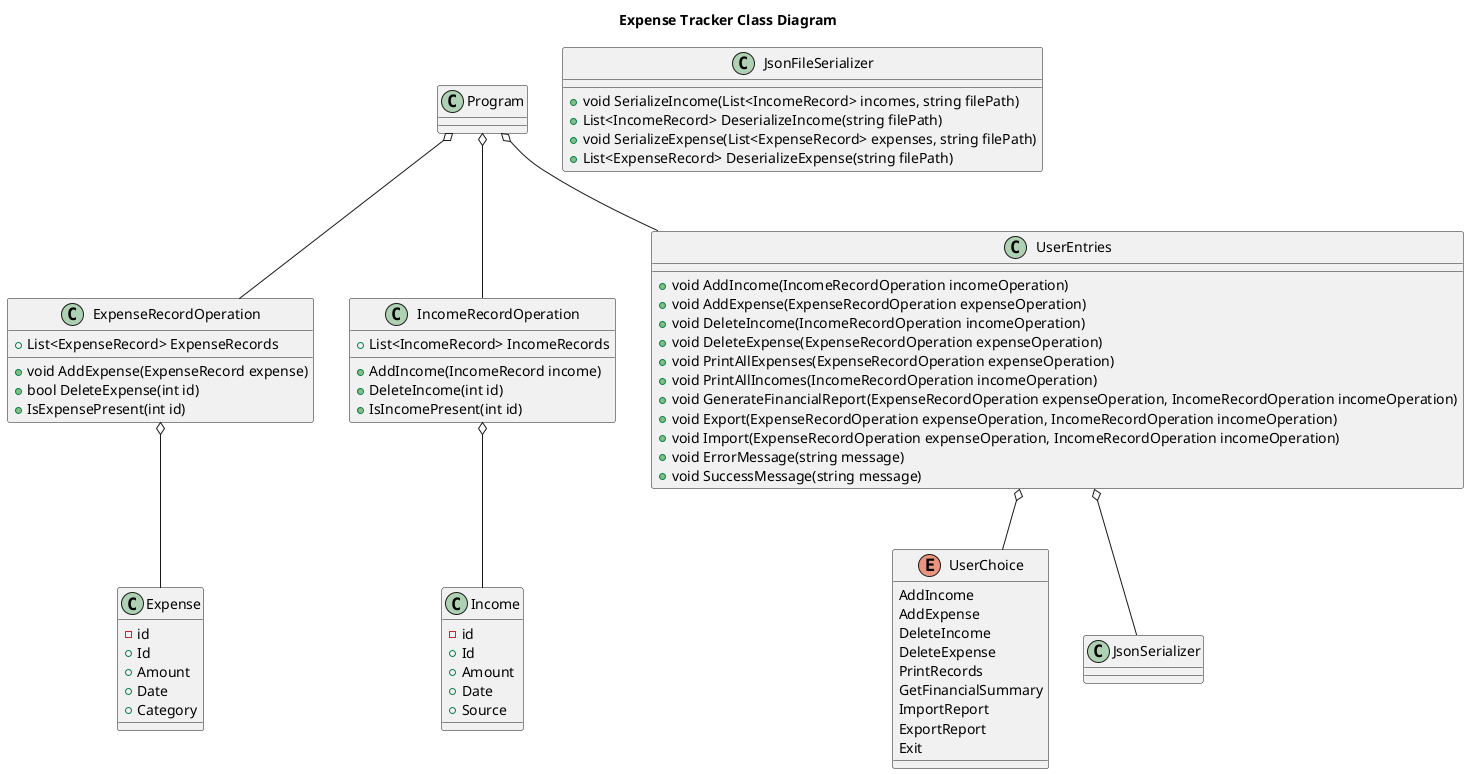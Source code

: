 @startuml Expense Tracker
title Expense Tracker Class Diagram
Enum UserChoice 
{
 AddIncome 
 AddExpense
 DeleteIncome
 DeleteExpense
 PrintRecords
 GetFinancialSummary
 ImportReport
 ExportReport
 Exit
}

Class Expense
{
-id 
+Id
+Amount
+Date
+Category
}
 
Class Income
{
-id 
+Id
+Amount
+Date
+Source
}

class ExpenseRecordOperation
{
+List<ExpenseRecord> ExpenseRecords
+void AddExpense(ExpenseRecord expense)
+bool DeleteExpense(int id)
+IsExpensePresent(int id)
}

class IncomeRecordOperation
{
+List<IncomeRecord> IncomeRecords
+AddIncome(IncomeRecord income)
+DeleteIncome(int id)
+IsIncomePresent(int id)
}

class JsonFileSerializer
{
+void SerializeIncome(List<IncomeRecord> incomes, string filePath)
+List<IncomeRecord> DeserializeIncome(string filePath)
+void SerializeExpense(List<ExpenseRecord> expenses, string filePath)
+List<ExpenseRecord> DeserializeExpense(string filePath)
}

class UserEntries
{
+void AddIncome(IncomeRecordOperation incomeOperation)
+void AddExpense(ExpenseRecordOperation expenseOperation)
+void DeleteIncome(IncomeRecordOperation incomeOperation)
+void DeleteExpense(ExpenseRecordOperation expenseOperation)
+void PrintAllExpenses(ExpenseRecordOperation expenseOperation)
+void PrintAllIncomes(IncomeRecordOperation incomeOperation)
+void GenerateFinancialReport(ExpenseRecordOperation expenseOperation, IncomeRecordOperation incomeOperation)
+void Export(ExpenseRecordOperation expenseOperation, IncomeRecordOperation incomeOperation)
+void Import(ExpenseRecordOperation expenseOperation, IncomeRecordOperation incomeOperation)
+void ErrorMessage(string message)
+void SuccessMessage(string message)
}

UserEntries o-- UserChoice
ExpenseRecordOperation o-- Expense
IncomeRecordOperation o-- Income
Program o-- ExpenseRecordOperation
Program o-- IncomeRecordOperation
Program o-- UserEntries
UserEntries o-- JsonSerializer

@enduml